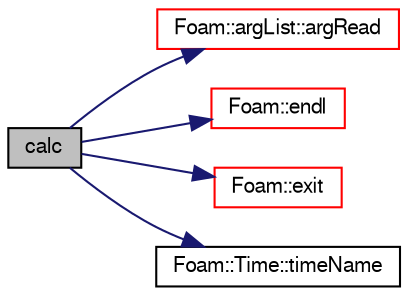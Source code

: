 digraph "calc"
{
  bgcolor="transparent";
  edge [fontname="FreeSans",fontsize="10",labelfontname="FreeSans",labelfontsize="10"];
  node [fontname="FreeSans",fontsize="10",shape=record];
  rankdir="LR";
  Node120 [label="calc",height=0.2,width=0.4,color="black", fillcolor="grey75", style="filled", fontcolor="black"];
  Node120 -> Node121 [color="midnightblue",fontsize="10",style="solid",fontname="FreeSans"];
  Node121 [label="Foam::argList::argRead",height=0.2,width=0.4,color="red",URL="$a26662.html#acf603cdd9f21257098bce62def39465b",tooltip="Read a value from the argument at index. "];
  Node120 -> Node127 [color="midnightblue",fontsize="10",style="solid",fontname="FreeSans"];
  Node127 [label="Foam::endl",height=0.2,width=0.4,color="red",URL="$a21124.html#a2db8fe02a0d3909e9351bb4275b23ce4",tooltip="Add newline and flush stream. "];
  Node120 -> Node129 [color="midnightblue",fontsize="10",style="solid",fontname="FreeSans"];
  Node129 [label="Foam::exit",height=0.2,width=0.4,color="red",URL="$a21124.html#a06ca7250d8e89caf05243ec094843642"];
  Node120 -> Node174 [color="midnightblue",fontsize="10",style="solid",fontname="FreeSans"];
  Node174 [label="Foam::Time::timeName",height=0.2,width=0.4,color="black",URL="$a26350.html#ad9d86fef6eca18797c786726cf925179",tooltip="Return time name of given scalar time. "];
}
